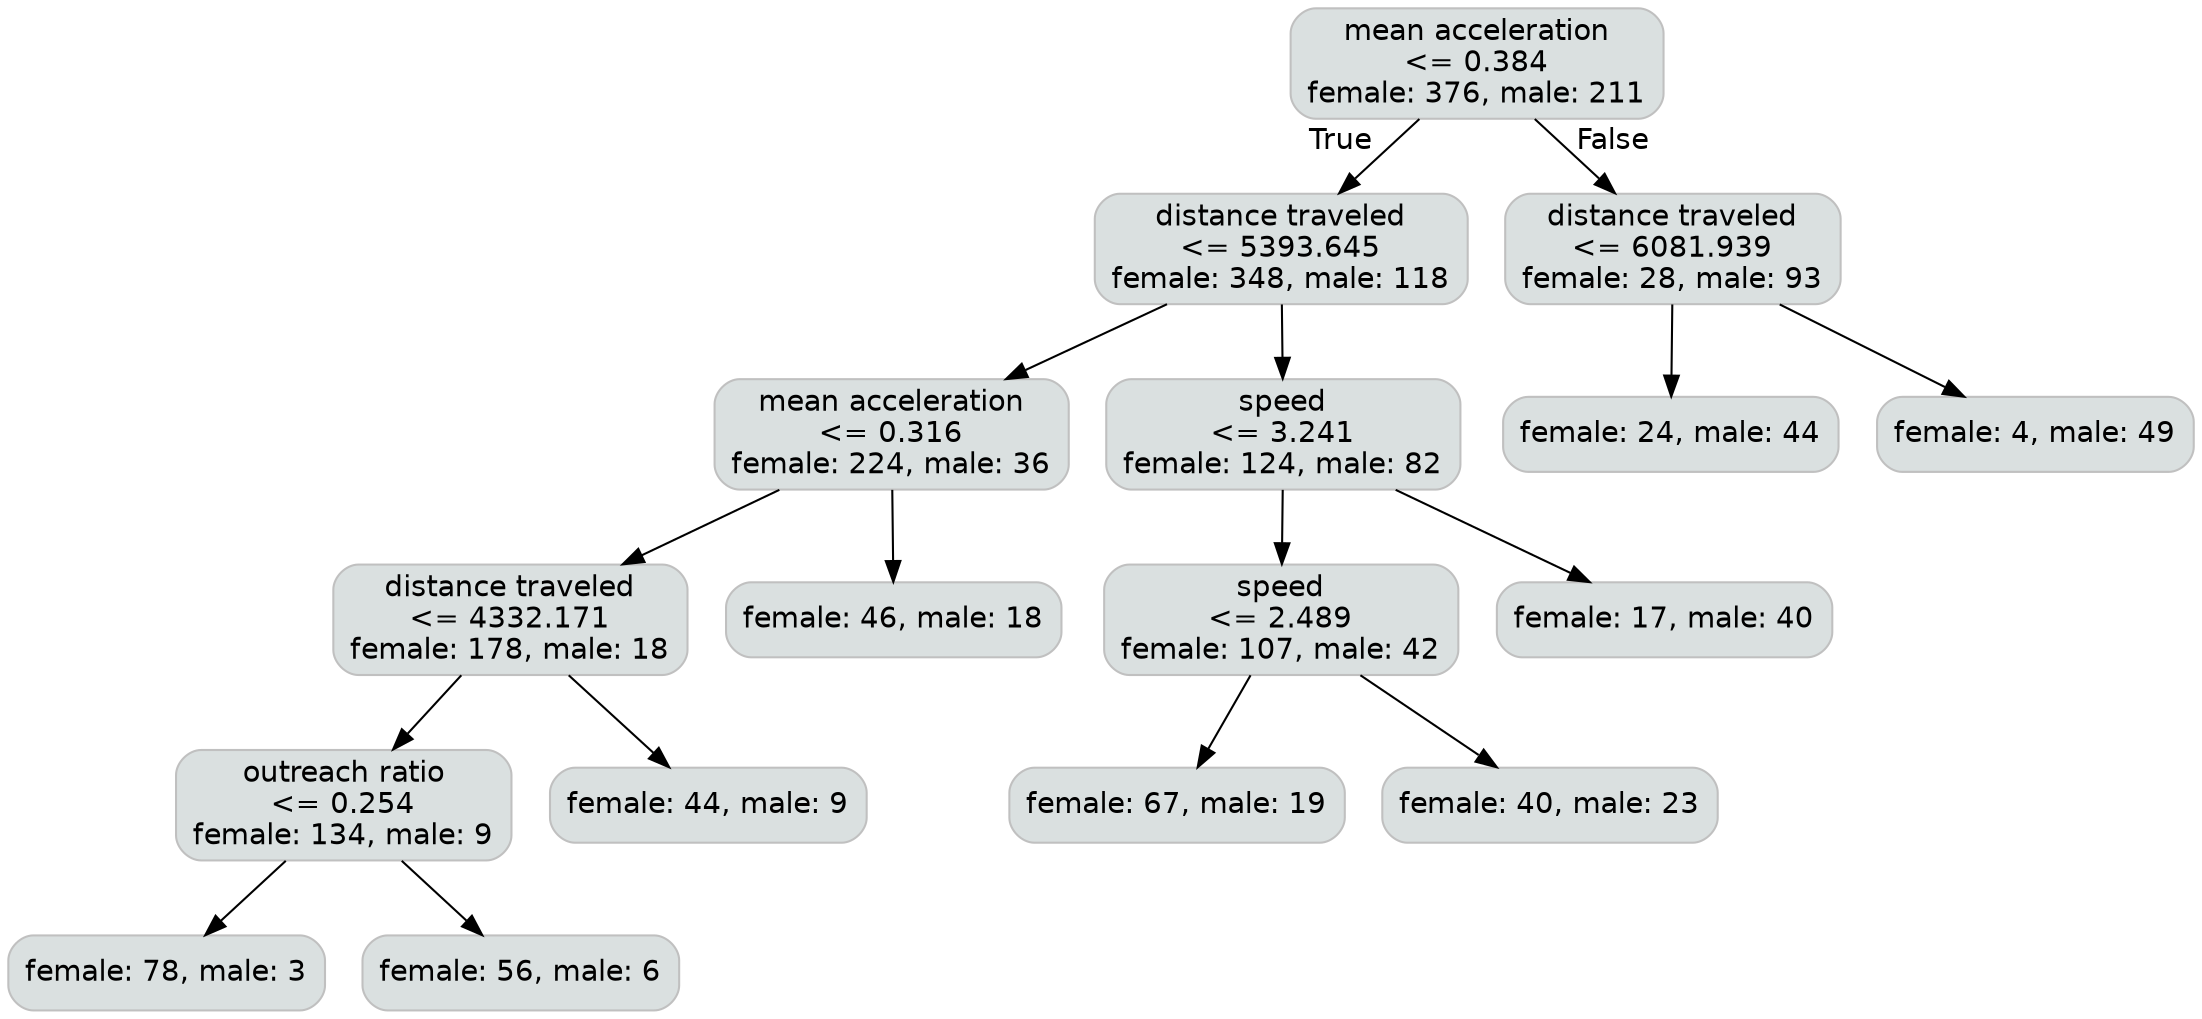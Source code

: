digraph Tree {
node [shape=box, fontname="helvetica", style="filled,rounded", fillcolor="#dae0e0", color="grey"] ;
edge [fontname="helvetica", color="black"] ;
0 [label="mean acceleration\n<= 0.384\nfemale: 376, male: 211" ] ;
1 [label="distance traveled\n<= 5393.645\nfemale: 348, male: 118"] ;
0 -> 1 [labeldistance=2.5, labelangle=45, headlabel="True"] ;
2 [label="mean acceleration\n<= 0.316\nfemale: 224, male: 36"] ;
1 -> 2 ;
3 [label="distance traveled\n<= 4332.171\nfemale: 178, male: 18"] ;
2 -> 3 ;
4 [label="outreach ratio\n<= 0.254\nfemale: 134, male: 9"] ;
3 -> 4 ;
5 [label="female: 78, male: 3", color="grey"] ;
4 -> 5 [color="black"];
6 [label="female: 56, male: 6", color="grey"] ;
4 -> 6 [color="black"];
7 [label="female: 44, male: 9", color="grey"] ;
3 -> 7 [color="black"];
8 [label="female: 46, male: 18", color="grey"] ;
2 -> 8 [color="black"];
9 [label="speed\n<= 3.241\nfemale: 124, male: 82"] ;
1 -> 9 ;
10 [label="speed\n<= 2.489\nfemale: 107, male: 42"] ;
9 -> 10 ;
11 [label="female: 67, male: 19", color="grey"] ;
10 -> 11 [color="black"];
12 [label="female: 40, male: 23", color="grey"] ;
10 -> 12 [color="black"];
13 [label="female: 17, male: 40", color="grey"] ;
9 -> 13 [color="black"];
14 [label="distance traveled\n<= 6081.939\nfemale: 28, male: 93"] ;
0 -> 14 [labeldistance=2.5, labelangle=-45, headlabel="False"] ;
15 [label="female: 24, male: 44", color="grey"] ;
14 -> 15 [color="black"];
16 [label="female: 4, male: 49", color="grey"] ;
14 -> 16 [color="black"];
}